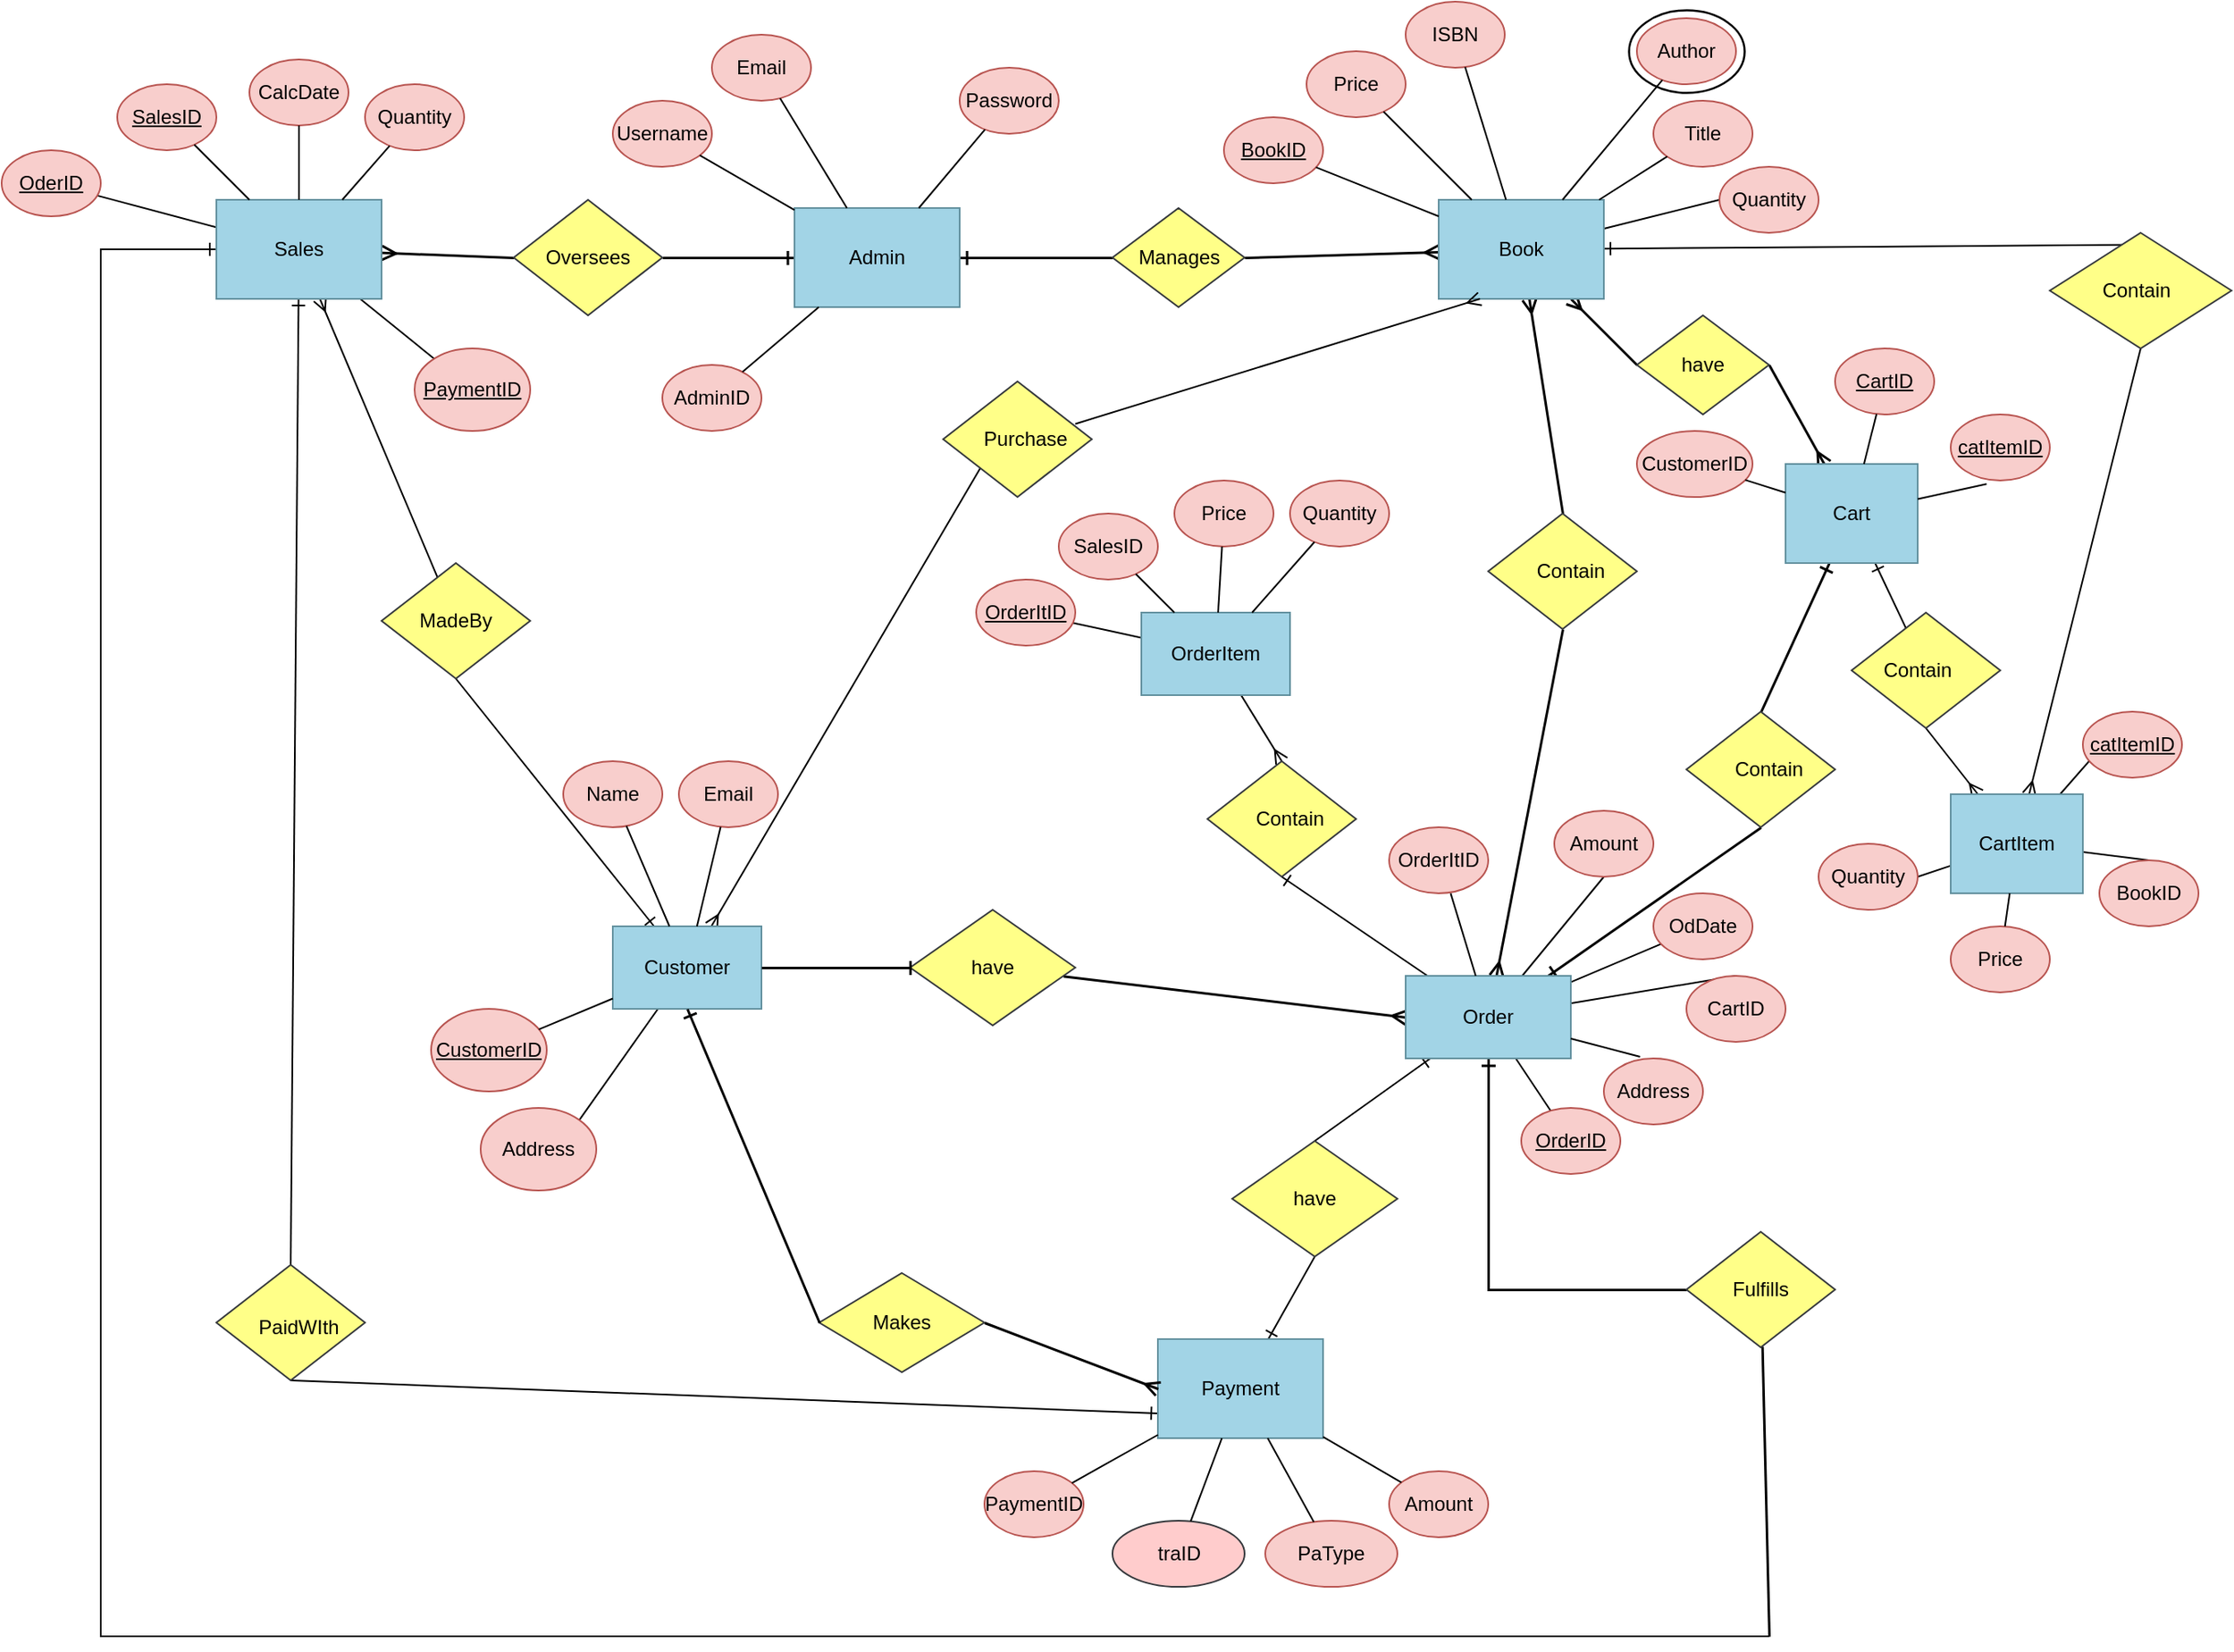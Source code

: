 <mxfile version="26.0.5">
  <diagram name="Page-1" id="VzPi_mZF306RNUpzEbAS">
    <mxGraphModel dx="1235" dy="746" grid="1" gridSize="10" guides="1" tooltips="1" connect="1" arrows="1" fold="1" page="0" pageScale="1" pageWidth="980" pageHeight="1390" math="0" shadow="0">
      <root>
        <mxCell id="0" />
        <mxCell id="1" parent="0" />
        <mxCell id="8l0DwlecuzsKciULGluX-1" style="rounded=0;orthogonalLoop=1;jettySize=auto;html=1;endArrow=ERone;endFill=0;strokeWidth=1.5;exitX=1;exitY=0.5;exitDx=0;exitDy=0;" parent="1" source="8l0DwlecuzsKciULGluX-96" target="8l0DwlecuzsKciULGluX-4" edge="1">
          <mxGeometry relative="1" as="geometry" />
        </mxCell>
        <mxCell id="8l0DwlecuzsKciULGluX-3" style="rounded=0;orthogonalLoop=1;jettySize=auto;html=1;endArrow=ERone;endFill=0;strokeWidth=1.5;" parent="1" source="8l0DwlecuzsKciULGluX-13" target="8l0DwlecuzsKciULGluX-4" edge="1">
          <mxGeometry relative="1" as="geometry" />
        </mxCell>
        <mxCell id="8l0DwlecuzsKciULGluX-4" value="Admin" style="rounded=0;whiteSpace=wrap;html=1;fillColor=#a2d4e6;strokeColor=#63919f;" parent="1" vertex="1">
          <mxGeometry x="520" y="285" width="100" height="60" as="geometry" />
        </mxCell>
        <mxCell id="8l0DwlecuzsKciULGluX-5" value="AdminID" style="ellipse;whiteSpace=wrap;html=1;fillColor=#f8cecc;strokeColor=#b85450;" parent="1" vertex="1">
          <mxGeometry x="440" y="380" width="60" height="40" as="geometry" />
        </mxCell>
        <mxCell id="8l0DwlecuzsKciULGluX-6" style="endArrow=none;endFill=0;" parent="1" source="8l0DwlecuzsKciULGluX-4" target="8l0DwlecuzsKciULGluX-5" edge="1">
          <mxGeometry relative="1" as="geometry" />
        </mxCell>
        <mxCell id="8l0DwlecuzsKciULGluX-7" value="Username" style="ellipse;whiteSpace=wrap;html=1;fillColor=#f8cecc;strokeColor=#b85450;" parent="1" vertex="1">
          <mxGeometry x="410" y="220" width="60" height="40" as="geometry" />
        </mxCell>
        <mxCell id="8l0DwlecuzsKciULGluX-8" style="endArrow=none;endFill=0;" parent="1" source="8l0DwlecuzsKciULGluX-4" target="8l0DwlecuzsKciULGluX-7" edge="1">
          <mxGeometry relative="1" as="geometry" />
        </mxCell>
        <mxCell id="8l0DwlecuzsKciULGluX-9" value="Email" style="ellipse;whiteSpace=wrap;html=1;fillColor=#f8cecc;strokeColor=#b85450;" parent="1" vertex="1">
          <mxGeometry x="470" y="180" width="60" height="40" as="geometry" />
        </mxCell>
        <mxCell id="8l0DwlecuzsKciULGluX-10" style="endArrow=none;endFill=0;" parent="1" source="8l0DwlecuzsKciULGluX-4" target="8l0DwlecuzsKciULGluX-9" edge="1">
          <mxGeometry relative="1" as="geometry" />
        </mxCell>
        <mxCell id="8l0DwlecuzsKciULGluX-11" value="Password" style="ellipse;whiteSpace=wrap;html=1;fillColor=#f8cecc;strokeColor=#b85450;" parent="1" vertex="1">
          <mxGeometry x="620" y="200" width="60" height="40" as="geometry" />
        </mxCell>
        <mxCell id="8l0DwlecuzsKciULGluX-12" style="endArrow=none;endFill=0;" parent="1" source="8l0DwlecuzsKciULGluX-4" target="8l0DwlecuzsKciULGluX-11" edge="1">
          <mxGeometry relative="1" as="geometry" />
        </mxCell>
        <mxCell id="8l0DwlecuzsKciULGluX-13" value="Manages" style="rhombus;whiteSpace=wrap;html=1;fillColor=#ffff88;strokeColor=#36393d;" parent="1" vertex="1">
          <mxGeometry x="712.5" y="285" width="80" height="60" as="geometry" />
        </mxCell>
        <mxCell id="8l0DwlecuzsKciULGluX-14" style="rounded=0;orthogonalLoop=1;jettySize=auto;html=1;endArrow=ERmany;endFill=0;exitX=0;exitY=0.5;exitDx=0;exitDy=0;strokeWidth=1.5;" parent="1" source="8l0DwlecuzsKciULGluX-68" target="8l0DwlecuzsKciULGluX-20" edge="1">
          <mxGeometry relative="1" as="geometry" />
        </mxCell>
        <mxCell id="8l0DwlecuzsKciULGluX-16" style="rounded=0;orthogonalLoop=1;jettySize=auto;html=1;endArrow=ERmany;endFill=0;exitX=0.5;exitY=0;exitDx=0;exitDy=0;strokeWidth=1.5;" parent="1" source="8l0DwlecuzsKciULGluX-114" target="8l0DwlecuzsKciULGluX-20" edge="1">
          <mxGeometry relative="1" as="geometry" />
        </mxCell>
        <mxCell id="8l0DwlecuzsKciULGluX-17" style="rounded=0;orthogonalLoop=1;jettySize=auto;html=1;endArrow=ERmany;endFill=0;exitX=1;exitY=0.5;exitDx=0;exitDy=0;strokeWidth=1.5;" parent="1" source="8l0DwlecuzsKciULGluX-13" target="8l0DwlecuzsKciULGluX-20" edge="1">
          <mxGeometry relative="1" as="geometry" />
        </mxCell>
        <mxCell id="8l0DwlecuzsKciULGluX-18" style="rounded=0;orthogonalLoop=1;jettySize=auto;html=1;entryX=0;entryY=0.5;entryDx=0;entryDy=0;endArrow=none;endFill=0;" parent="1" source="8l0DwlecuzsKciULGluX-20" target="8l0DwlecuzsKciULGluX-159" edge="1">
          <mxGeometry relative="1" as="geometry" />
        </mxCell>
        <mxCell id="8l0DwlecuzsKciULGluX-19" style="rounded=0;orthogonalLoop=1;jettySize=auto;html=1;endArrow=ERone;endFill=0;exitX=0.527;exitY=0.103;exitDx=0;exitDy=0;exitPerimeter=0;" parent="1" source="8l0DwlecuzsKciULGluX-162" target="8l0DwlecuzsKciULGluX-20" edge="1">
          <mxGeometry relative="1" as="geometry">
            <mxPoint x="1330" y="290" as="sourcePoint" />
          </mxGeometry>
        </mxCell>
        <mxCell id="8l0DwlecuzsKciULGluX-20" value="Book" style="rounded=0;whiteSpace=wrap;html=1;fillColor=#a2d4e6;strokeColor=#63919f;" parent="1" vertex="1">
          <mxGeometry x="910" y="280" width="100" height="60" as="geometry" />
        </mxCell>
        <mxCell id="8l0DwlecuzsKciULGluX-21" value="&lt;u&gt;BookID&lt;/u&gt;" style="ellipse;whiteSpace=wrap;html=1;fillColor=#f8cecc;strokeColor=#b85450;" parent="1" vertex="1">
          <mxGeometry x="780" y="230" width="60" height="40" as="geometry" />
        </mxCell>
        <mxCell id="8l0DwlecuzsKciULGluX-22" style="endArrow=none;endFill=0;" parent="1" source="8l0DwlecuzsKciULGluX-20" target="8l0DwlecuzsKciULGluX-21" edge="1">
          <mxGeometry relative="1" as="geometry" />
        </mxCell>
        <mxCell id="8l0DwlecuzsKciULGluX-23" value="Title" style="ellipse;whiteSpace=wrap;html=1;fillColor=#f8cecc;strokeColor=#b85450;" parent="1" vertex="1">
          <mxGeometry x="1040" y="220" width="60" height="40" as="geometry" />
        </mxCell>
        <mxCell id="8l0DwlecuzsKciULGluX-24" style="endArrow=none;endFill=0;" parent="1" source="8l0DwlecuzsKciULGluX-20" target="8l0DwlecuzsKciULGluX-23" edge="1">
          <mxGeometry relative="1" as="geometry" />
        </mxCell>
        <mxCell id="8l0DwlecuzsKciULGluX-25" value="ISBN" style="ellipse;whiteSpace=wrap;html=1;fillColor=#f8cecc;strokeColor=#b85450;" parent="1" vertex="1">
          <mxGeometry x="890" y="160" width="60" height="40" as="geometry" />
        </mxCell>
        <mxCell id="8l0DwlecuzsKciULGluX-26" style="endArrow=none;endFill=0;" parent="1" source="8l0DwlecuzsKciULGluX-20" target="8l0DwlecuzsKciULGluX-25" edge="1">
          <mxGeometry relative="1" as="geometry" />
        </mxCell>
        <mxCell id="8l0DwlecuzsKciULGluX-27" value="Price" style="ellipse;whiteSpace=wrap;html=1;fillColor=#f8cecc;strokeColor=#b85450;" parent="1" vertex="1">
          <mxGeometry x="830" y="190" width="60" height="40" as="geometry" />
        </mxCell>
        <mxCell id="8l0DwlecuzsKciULGluX-28" style="endArrow=none;endFill=0;" parent="1" source="8l0DwlecuzsKciULGluX-20" target="8l0DwlecuzsKciULGluX-27" edge="1">
          <mxGeometry relative="1" as="geometry" />
        </mxCell>
        <mxCell id="8l0DwlecuzsKciULGluX-29" value="Author" style="ellipse;whiteSpace=wrap;html=1;fillColor=#f8cecc;strokeColor=#b85450;" parent="1" vertex="1">
          <mxGeometry x="1030" y="170" width="60" height="40" as="geometry" />
        </mxCell>
        <mxCell id="8l0DwlecuzsKciULGluX-30" style="endArrow=none;endFill=0;" parent="1" source="8l0DwlecuzsKciULGluX-20" target="8l0DwlecuzsKciULGluX-29" edge="1">
          <mxGeometry relative="1" as="geometry" />
        </mxCell>
        <mxCell id="8l0DwlecuzsKciULGluX-31" style="rounded=0;orthogonalLoop=1;jettySize=auto;html=1;endArrow=ERone;endFill=0;" parent="1" target="8l0DwlecuzsKciULGluX-33" edge="1">
          <mxGeometry relative="1" as="geometry">
            <mxPoint x="835" y="920" as="sourcePoint" />
          </mxGeometry>
        </mxCell>
        <mxCell id="8l0DwlecuzsKciULGluX-32" style="rounded=0;orthogonalLoop=1;jettySize=auto;html=1;entryX=0;entryY=0.75;entryDx=0;entryDy=0;endArrow=ERone;endFill=0;exitX=0.5;exitY=1;exitDx=0;exitDy=0;" parent="1" source="8l0DwlecuzsKciULGluX-121" target="8l0DwlecuzsKciULGluX-33" edge="1">
          <mxGeometry relative="1" as="geometry">
            <mxPoint x="730" y="1010" as="targetPoint" />
          </mxGeometry>
        </mxCell>
        <mxCell id="8l0DwlecuzsKciULGluX-33" value="Payment" style="rounded=0;whiteSpace=wrap;html=1;fillColor=#a2d4e6;strokeColor=#63919f;" parent="1" vertex="1">
          <mxGeometry x="740" y="970" width="100" height="60" as="geometry" />
        </mxCell>
        <mxCell id="8l0DwlecuzsKciULGluX-34" value="PaymentID" style="ellipse;whiteSpace=wrap;html=1;fillColor=#f8cecc;strokeColor=#b85450;" parent="1" vertex="1">
          <mxGeometry x="635" y="1050" width="60" height="40" as="geometry" />
        </mxCell>
        <mxCell id="8l0DwlecuzsKciULGluX-35" style="endArrow=none;endFill=0;" parent="1" source="8l0DwlecuzsKciULGluX-33" target="8l0DwlecuzsKciULGluX-34" edge="1">
          <mxGeometry relative="1" as="geometry" />
        </mxCell>
        <mxCell id="8l0DwlecuzsKciULGluX-36" value="Amount" style="ellipse;whiteSpace=wrap;html=1;fillColor=#f8cecc;strokeColor=#b85450;" parent="1" vertex="1">
          <mxGeometry x="880" y="1050" width="60" height="40" as="geometry" />
        </mxCell>
        <mxCell id="8l0DwlecuzsKciULGluX-37" style="endArrow=none;endFill=0;" parent="1" source="8l0DwlecuzsKciULGluX-33" target="8l0DwlecuzsKciULGluX-36" edge="1">
          <mxGeometry relative="1" as="geometry" />
        </mxCell>
        <mxCell id="8l0DwlecuzsKciULGluX-38" value="PaType" style="ellipse;whiteSpace=wrap;html=1;fillColor=#f8cecc;strokeColor=#b85450;" parent="1" vertex="1">
          <mxGeometry x="805" y="1080" width="80" height="40" as="geometry" />
        </mxCell>
        <mxCell id="8l0DwlecuzsKciULGluX-39" style="endArrow=none;endFill=0;" parent="1" source="8l0DwlecuzsKciULGluX-33" target="8l0DwlecuzsKciULGluX-38" edge="1">
          <mxGeometry relative="1" as="geometry" />
        </mxCell>
        <mxCell id="8l0DwlecuzsKciULGluX-40" value="traID" style="ellipse;whiteSpace=wrap;html=1;fillColor=#ffcccc;strokeColor=#36393d;" parent="1" vertex="1">
          <mxGeometry x="712.5" y="1080" width="80" height="40" as="geometry" />
        </mxCell>
        <mxCell id="8l0DwlecuzsKciULGluX-41" style="endArrow=none;endFill=0;" parent="1" source="8l0DwlecuzsKciULGluX-33" target="8l0DwlecuzsKciULGluX-40" edge="1">
          <mxGeometry relative="1" as="geometry" />
        </mxCell>
        <mxCell id="8l0DwlecuzsKciULGluX-42" style="rounded=0;orthogonalLoop=1;jettySize=auto;html=1;entryX=1;entryY=0;entryDx=0;entryDy=0;endArrow=none;endFill=0;" parent="1" source="8l0DwlecuzsKciULGluX-45" target="8l0DwlecuzsKciULGluX-111" edge="1">
          <mxGeometry relative="1" as="geometry" />
        </mxCell>
        <mxCell id="8l0DwlecuzsKciULGluX-43" style="rounded=0;orthogonalLoop=1;jettySize=auto;html=1;endArrow=ERmany;endFill=0;exitX=0;exitY=1;exitDx=0;exitDy=0;" parent="1" source="8l0DwlecuzsKciULGluX-116" target="8l0DwlecuzsKciULGluX-45" edge="1">
          <mxGeometry relative="1" as="geometry">
            <mxPoint x="490" y="610" as="sourcePoint" />
          </mxGeometry>
        </mxCell>
        <mxCell id="8l0DwlecuzsKciULGluX-44" style="rounded=0;orthogonalLoop=1;jettySize=auto;html=1;endArrow=ERone;endFill=0;exitX=0.5;exitY=1;exitDx=0;exitDy=0;" parent="1" source="8l0DwlecuzsKciULGluX-119" target="8l0DwlecuzsKciULGluX-45" edge="1">
          <mxGeometry relative="1" as="geometry">
            <mxPoint x="300" y="650" as="sourcePoint" />
          </mxGeometry>
        </mxCell>
        <mxCell id="8l0DwlecuzsKciULGluX-45" value="Customer" style="rounded=0;whiteSpace=wrap;html=1;fillColor=#a2d4e6;strokeColor=#63919f;" parent="1" vertex="1">
          <mxGeometry x="410" y="720" width="90" height="50" as="geometry" />
        </mxCell>
        <mxCell id="8l0DwlecuzsKciULGluX-46" value="&lt;u&gt;CustomerID&lt;/u&gt;" style="ellipse;whiteSpace=wrap;html=1;fillColor=#f8cecc;strokeColor=#b85450;" parent="1" vertex="1">
          <mxGeometry x="300" y="770" width="70" height="50" as="geometry" />
        </mxCell>
        <mxCell id="8l0DwlecuzsKciULGluX-47" style="endArrow=none;endFill=0;" parent="1" source="8l0DwlecuzsKciULGluX-45" target="8l0DwlecuzsKciULGluX-46" edge="1">
          <mxGeometry relative="1" as="geometry" />
        </mxCell>
        <mxCell id="8l0DwlecuzsKciULGluX-48" value="Name" style="ellipse;whiteSpace=wrap;html=1;fillColor=#f8cecc;strokeColor=#b85450;" parent="1" vertex="1">
          <mxGeometry x="380" y="620" width="60" height="40" as="geometry" />
        </mxCell>
        <mxCell id="8l0DwlecuzsKciULGluX-49" style="endArrow=none;endFill=0;" parent="1" source="8l0DwlecuzsKciULGluX-45" target="8l0DwlecuzsKciULGluX-48" edge="1">
          <mxGeometry relative="1" as="geometry" />
        </mxCell>
        <mxCell id="8l0DwlecuzsKciULGluX-50" value="Email" style="ellipse;whiteSpace=wrap;html=1;fillColor=#f8cecc;strokeColor=#b85450;" parent="1" vertex="1">
          <mxGeometry x="450" y="620" width="60" height="40" as="geometry" />
        </mxCell>
        <mxCell id="8l0DwlecuzsKciULGluX-51" style="endArrow=none;endFill=0;" parent="1" source="8l0DwlecuzsKciULGluX-45" target="8l0DwlecuzsKciULGluX-50" edge="1">
          <mxGeometry relative="1" as="geometry" />
        </mxCell>
        <mxCell id="8l0DwlecuzsKciULGluX-52" style="rounded=0;orthogonalLoop=1;jettySize=auto;html=1;entryX=0;entryY=0.5;entryDx=0;entryDy=0;endArrow=ERmany;endFill=0;strokeWidth=1.5;" parent="1" source="8l0DwlecuzsKciULGluX-53" target="8l0DwlecuzsKciULGluX-78" edge="1">
          <mxGeometry relative="1" as="geometry">
            <mxPoint x="820" y="745" as="targetPoint" />
          </mxGeometry>
        </mxCell>
        <mxCell id="8l0DwlecuzsKciULGluX-53" value="" style="rhombus;whiteSpace=wrap;html=1;fillColor=#ffff88;strokeColor=#36393d;" parent="1" vertex="1">
          <mxGeometry x="590" y="710" width="100" height="70" as="geometry" />
        </mxCell>
        <mxCell id="8l0DwlecuzsKciULGluX-54" value="have" style="text;html=1;align=center;verticalAlign=middle;whiteSpace=wrap;rounded=0;" parent="1" vertex="1">
          <mxGeometry x="610" y="730" width="60" height="30" as="geometry" />
        </mxCell>
        <mxCell id="8l0DwlecuzsKciULGluX-55" value="" style="endArrow=baseDash;html=1;rounded=0;entryX=0;entryY=0.5;entryDx=0;entryDy=0;endFill=0;strokeWidth=1.5;" parent="1" target="8l0DwlecuzsKciULGluX-53" edge="1">
          <mxGeometry width="50" height="50" relative="1" as="geometry">
            <mxPoint x="500" y="745" as="sourcePoint" />
            <mxPoint x="590" y="610" as="targetPoint" />
          </mxGeometry>
        </mxCell>
        <mxCell id="8l0DwlecuzsKciULGluX-56" value="" style="rhombus;whiteSpace=wrap;html=1;fillColor=#ffff88;strokeColor=#36393d;" parent="1" vertex="1">
          <mxGeometry x="535" y="930" width="100" height="60" as="geometry" />
        </mxCell>
        <mxCell id="8l0DwlecuzsKciULGluX-57" value="Makes" style="text;html=1;align=center;verticalAlign=middle;whiteSpace=wrap;rounded=0;" parent="1" vertex="1">
          <mxGeometry x="555" y="945" width="60" height="30" as="geometry" />
        </mxCell>
        <mxCell id="8l0DwlecuzsKciULGluX-58" value="" style="endArrow=ERmany;html=1;rounded=0;entryX=0;entryY=0.5;entryDx=0;entryDy=0;exitX=1;exitY=0.5;exitDx=0;exitDy=0;endFill=0;strokeWidth=1.5;" parent="1" source="8l0DwlecuzsKciULGluX-56" target="8l0DwlecuzsKciULGluX-33" edge="1">
          <mxGeometry width="50" height="50" relative="1" as="geometry">
            <mxPoint x="690" y="920" as="sourcePoint" />
            <mxPoint x="740" y="870" as="targetPoint" />
          </mxGeometry>
        </mxCell>
        <mxCell id="8l0DwlecuzsKciULGluX-59" value="" style="endArrow=ERone;html=1;rounded=0;exitX=0;exitY=0.5;exitDx=0;exitDy=0;entryX=0.5;entryY=1;entryDx=0;entryDy=0;endFill=0;strokeWidth=1.5;" parent="1" source="8l0DwlecuzsKciULGluX-56" target="8l0DwlecuzsKciULGluX-45" edge="1">
          <mxGeometry width="50" height="50" relative="1" as="geometry">
            <mxPoint x="740" y="870" as="sourcePoint" />
            <mxPoint x="690" y="920" as="targetPoint" />
          </mxGeometry>
        </mxCell>
        <mxCell id="8l0DwlecuzsKciULGluX-60" style="rounded=0;orthogonalLoop=1;jettySize=auto;html=1;curved=1;strokeColor=default;endArrow=ERmany;endFill=0;exitX=1;exitY=0.5;exitDx=0;exitDy=0;strokeWidth=1.5;" parent="1" source="8l0DwlecuzsKciULGluX-68" target="8l0DwlecuzsKciULGluX-63" edge="1">
          <mxGeometry relative="1" as="geometry" />
        </mxCell>
        <mxCell id="8l0DwlecuzsKciULGluX-61" style="rounded=0;orthogonalLoop=1;jettySize=auto;html=1;endArrow=ERone;endFill=0;strokeWidth=1.5;exitX=0.5;exitY=0;exitDx=0;exitDy=0;" parent="1" source="8l0DwlecuzsKciULGluX-127" target="8l0DwlecuzsKciULGluX-63" edge="1">
          <mxGeometry relative="1" as="geometry" />
        </mxCell>
        <mxCell id="8l0DwlecuzsKciULGluX-62" style="rounded=0;orthogonalLoop=1;jettySize=auto;html=1;endArrow=ERone;endFill=0;" parent="1" source="8l0DwlecuzsKciULGluX-138" target="8l0DwlecuzsKciULGluX-63" edge="1">
          <mxGeometry relative="1" as="geometry" />
        </mxCell>
        <mxCell id="8l0DwlecuzsKciULGluX-63" value="Cart" style="rounded=0;whiteSpace=wrap;html=1;fillColor=#a2d4e6;strokeColor=#63919f;" parent="1" vertex="1">
          <mxGeometry x="1120" y="440" width="80" height="60" as="geometry" />
        </mxCell>
        <mxCell id="8l0DwlecuzsKciULGluX-64" value="&lt;u&gt;CartID&lt;/u&gt;" style="ellipse;whiteSpace=wrap;html=1;fillColor=#f8cecc;strokeColor=#b85450;" parent="1" vertex="1">
          <mxGeometry x="1150" y="370" width="60" height="40" as="geometry" />
        </mxCell>
        <mxCell id="8l0DwlecuzsKciULGluX-65" style="endArrow=none;endFill=0;" parent="1" source="8l0DwlecuzsKciULGluX-63" target="8l0DwlecuzsKciULGluX-64" edge="1">
          <mxGeometry relative="1" as="geometry" />
        </mxCell>
        <mxCell id="8l0DwlecuzsKciULGluX-66" value="CustomerID" style="ellipse;whiteSpace=wrap;html=1;fillColor=#f8cecc;strokeColor=#b85450;" parent="1" vertex="1">
          <mxGeometry x="1030" y="420" width="70" height="40" as="geometry" />
        </mxCell>
        <mxCell id="8l0DwlecuzsKciULGluX-67" style="endArrow=none;endFill=0;" parent="1" source="8l0DwlecuzsKciULGluX-63" target="8l0DwlecuzsKciULGluX-66" edge="1">
          <mxGeometry relative="1" as="geometry" />
        </mxCell>
        <mxCell id="8l0DwlecuzsKciULGluX-68" value="have" style="rhombus;whiteSpace=wrap;html=1;fillColor=#ffff88;strokeColor=#36393d;" parent="1" vertex="1">
          <mxGeometry x="1030" y="350" width="80" height="60" as="geometry" />
        </mxCell>
        <mxCell id="8l0DwlecuzsKciULGluX-69" style="rounded=0;orthogonalLoop=1;jettySize=auto;html=1;endArrow=none;endFill=0;" parent="1" source="8l0DwlecuzsKciULGluX-78" target="8l0DwlecuzsKciULGluX-82" edge="1">
          <mxGeometry relative="1" as="geometry" />
        </mxCell>
        <mxCell id="8l0DwlecuzsKciULGluX-70" style="rounded=0;orthogonalLoop=1;jettySize=auto;html=1;endArrow=none;endFill=0;" parent="1" source="8l0DwlecuzsKciULGluX-78" target="8l0DwlecuzsKciULGluX-81" edge="1">
          <mxGeometry relative="1" as="geometry" />
        </mxCell>
        <mxCell id="8l0DwlecuzsKciULGluX-71" style="rounded=0;orthogonalLoop=1;jettySize=auto;html=1;entryX=0.5;entryY=0;entryDx=0;entryDy=0;endArrow=none;endFill=0;" parent="1" source="8l0DwlecuzsKciULGluX-78" target="8l0DwlecuzsKciULGluX-109" edge="1">
          <mxGeometry relative="1" as="geometry" />
        </mxCell>
        <mxCell id="8l0DwlecuzsKciULGluX-72" style="rounded=0;orthogonalLoop=1;jettySize=auto;html=1;entryX=0.5;entryY=1;entryDx=0;entryDy=0;endArrow=none;endFill=0;" parent="1" source="8l0DwlecuzsKciULGluX-78" target="8l0DwlecuzsKciULGluX-79" edge="1">
          <mxGeometry relative="1" as="geometry">
            <mxPoint x="850" y="640" as="targetPoint" />
          </mxGeometry>
        </mxCell>
        <mxCell id="8l0DwlecuzsKciULGluX-73" style="rounded=0;orthogonalLoop=1;jettySize=auto;html=1;endArrow=ERone;endFill=0;exitX=0.5;exitY=0;exitDx=0;exitDy=0;" parent="1" source="8l0DwlecuzsKciULGluX-112" target="8l0DwlecuzsKciULGluX-78" edge="1">
          <mxGeometry relative="1" as="geometry" />
        </mxCell>
        <mxCell id="8l0DwlecuzsKciULGluX-74" style="rounded=0;orthogonalLoop=1;jettySize=auto;html=1;endArrow=ERmany;endFill=0;exitX=0.5;exitY=1;exitDx=0;exitDy=0;strokeWidth=1.5;" parent="1" source="8l0DwlecuzsKciULGluX-114" target="8l0DwlecuzsKciULGluX-78" edge="1">
          <mxGeometry relative="1" as="geometry" />
        </mxCell>
        <mxCell id="8l0DwlecuzsKciULGluX-75" style="edgeStyle=orthogonalEdgeStyle;rounded=0;orthogonalLoop=1;jettySize=auto;html=1;endArrow=ERone;endFill=0;strokeWidth=1.5;" parent="1" source="8l0DwlecuzsKciULGluX-124" target="8l0DwlecuzsKciULGluX-78" edge="1">
          <mxGeometry relative="1" as="geometry" />
        </mxCell>
        <mxCell id="8l0DwlecuzsKciULGluX-76" style="rounded=0;orthogonalLoop=1;jettySize=auto;html=1;endArrow=ERone;endFill=0;strokeWidth=1.5;exitX=0.5;exitY=1;exitDx=0;exitDy=0;" parent="1" source="8l0DwlecuzsKciULGluX-127" target="8l0DwlecuzsKciULGluX-78" edge="1">
          <mxGeometry relative="1" as="geometry" />
        </mxCell>
        <mxCell id="8l0DwlecuzsKciULGluX-77" style="rounded=0;orthogonalLoop=1;jettySize=auto;html=1;entryX=0.5;entryY=1;entryDx=0;entryDy=0;endArrow=ERone;endFill=0;" parent="1" source="8l0DwlecuzsKciULGluX-78" target="8l0DwlecuzsKciULGluX-155" edge="1">
          <mxGeometry relative="1" as="geometry">
            <mxPoint x="840" y="680" as="targetPoint" />
          </mxGeometry>
        </mxCell>
        <mxCell id="8l0DwlecuzsKciULGluX-78" value="Order" style="rounded=0;whiteSpace=wrap;html=1;fillColor=#a2d4e6;strokeColor=#63919f;" parent="1" vertex="1">
          <mxGeometry x="890" y="750" width="100" height="50" as="geometry" />
        </mxCell>
        <mxCell id="8l0DwlecuzsKciULGluX-79" value="Amount" style="ellipse;whiteSpace=wrap;html=1;fillColor=#f8cecc;strokeColor=#b85450;" parent="1" vertex="1">
          <mxGeometry x="980" y="650" width="60" height="40" as="geometry" />
        </mxCell>
        <mxCell id="8l0DwlecuzsKciULGluX-80" value="Address" style="ellipse;whiteSpace=wrap;html=1;fillColor=#f8cecc;strokeColor=#b85450;" parent="1" vertex="1">
          <mxGeometry x="1010" y="800" width="60" height="40" as="geometry" />
        </mxCell>
        <mxCell id="8l0DwlecuzsKciULGluX-81" value="OdDate" style="ellipse;whiteSpace=wrap;html=1;fillColor=#f8cecc;strokeColor=#b85450;" parent="1" vertex="1">
          <mxGeometry x="1040" y="700" width="60" height="40" as="geometry" />
        </mxCell>
        <mxCell id="8l0DwlecuzsKciULGluX-82" value="&lt;u&gt;OrderID&lt;/u&gt;" style="ellipse;whiteSpace=wrap;html=1;fillColor=#f8cecc;strokeColor=#b85450;" parent="1" vertex="1">
          <mxGeometry x="960" y="830" width="60" height="40" as="geometry" />
        </mxCell>
        <mxCell id="8l0DwlecuzsKciULGluX-83" style="rounded=0;orthogonalLoop=1;jettySize=auto;html=1;endArrow=ERmany;endFill=0;strokeWidth=1.5;exitX=0;exitY=0.5;exitDx=0;exitDy=0;" parent="1" source="8l0DwlecuzsKciULGluX-96" target="8l0DwlecuzsKciULGluX-89" edge="1">
          <mxGeometry relative="1" as="geometry" />
        </mxCell>
        <mxCell id="8l0DwlecuzsKciULGluX-84" style="rounded=0;orthogonalLoop=1;jettySize=auto;html=1;endArrow=ERmany;endFill=0;" parent="1" source="8l0DwlecuzsKciULGluX-119" target="8l0DwlecuzsKciULGluX-89" edge="1">
          <mxGeometry relative="1" as="geometry" />
        </mxCell>
        <mxCell id="8l0DwlecuzsKciULGluX-85" style="rounded=0;orthogonalLoop=1;jettySize=auto;html=1;endArrow=ERone;endFill=0;exitX=0.5;exitY=0;exitDx=0;exitDy=0;" parent="1" source="8l0DwlecuzsKciULGluX-121" target="8l0DwlecuzsKciULGluX-89" edge="1">
          <mxGeometry relative="1" as="geometry" />
        </mxCell>
        <mxCell id="8l0DwlecuzsKciULGluX-86" style="edgeStyle=orthogonalEdgeStyle;rounded=0;orthogonalLoop=1;jettySize=auto;html=1;endArrow=ERone;endFill=0;" parent="1" target="8l0DwlecuzsKciULGluX-89" edge="1">
          <mxGeometry relative="1" as="geometry">
            <mxPoint x="110" y="1150" as="sourcePoint" />
            <Array as="points">
              <mxPoint x="110" y="1150" />
              <mxPoint x="100" y="1150" />
              <mxPoint x="100" y="310" />
            </Array>
          </mxGeometry>
        </mxCell>
        <mxCell id="8l0DwlecuzsKciULGluX-87" style="rounded=0;orthogonalLoop=1;jettySize=auto;html=1;endArrow=none;endFill=0;" parent="1" source="8l0DwlecuzsKciULGluX-89" target="8l0DwlecuzsKciULGluX-130" edge="1">
          <mxGeometry relative="1" as="geometry" />
        </mxCell>
        <mxCell id="8l0DwlecuzsKciULGluX-88" style="rounded=0;orthogonalLoop=1;jettySize=auto;html=1;endArrow=none;endFill=0;" parent="1" source="8l0DwlecuzsKciULGluX-89" target="8l0DwlecuzsKciULGluX-131" edge="1">
          <mxGeometry relative="1" as="geometry" />
        </mxCell>
        <mxCell id="8l0DwlecuzsKciULGluX-89" value="Sales" style="rounded=0;whiteSpace=wrap;html=1;fillColor=#a2d4e6;strokeColor=#63919f;" parent="1" vertex="1">
          <mxGeometry x="170" y="280" width="100" height="60" as="geometry" />
        </mxCell>
        <mxCell id="8l0DwlecuzsKciULGluX-90" value="&lt;u&gt;SalesID&lt;/u&gt;" style="ellipse;whiteSpace=wrap;html=1;fillColor=#f8cecc;strokeColor=#b85450;" parent="1" vertex="1">
          <mxGeometry x="110" y="210" width="60" height="40" as="geometry" />
        </mxCell>
        <mxCell id="8l0DwlecuzsKciULGluX-91" style="endArrow=none;endFill=0;" parent="1" source="8l0DwlecuzsKciULGluX-89" target="8l0DwlecuzsKciULGluX-90" edge="1">
          <mxGeometry relative="1" as="geometry" />
        </mxCell>
        <mxCell id="8l0DwlecuzsKciULGluX-92" value="Quantity" style="ellipse;whiteSpace=wrap;html=1;fillColor=#f8cecc;strokeColor=#b85450;" parent="1" vertex="1">
          <mxGeometry x="260" y="210" width="60" height="40" as="geometry" />
        </mxCell>
        <mxCell id="8l0DwlecuzsKciULGluX-93" style="endArrow=none;endFill=0;" parent="1" source="8l0DwlecuzsKciULGluX-89" target="8l0DwlecuzsKciULGluX-92" edge="1">
          <mxGeometry relative="1" as="geometry" />
        </mxCell>
        <mxCell id="8l0DwlecuzsKciULGluX-94" value="CalcDate" style="ellipse;whiteSpace=wrap;html=1;fillColor=#f8cecc;strokeColor=#b85450;" parent="1" vertex="1">
          <mxGeometry x="190" y="195" width="60" height="40" as="geometry" />
        </mxCell>
        <mxCell id="8l0DwlecuzsKciULGluX-95" style="endArrow=none;endFill=0;" parent="1" source="8l0DwlecuzsKciULGluX-89" target="8l0DwlecuzsKciULGluX-94" edge="1">
          <mxGeometry relative="1" as="geometry" />
        </mxCell>
        <mxCell id="8l0DwlecuzsKciULGluX-96" value="" style="rhombus;whiteSpace=wrap;html=1;fillColor=#ffff88;strokeColor=#36393d;" parent="1" vertex="1">
          <mxGeometry x="350" y="280" width="90" height="70" as="geometry" />
        </mxCell>
        <mxCell id="8l0DwlecuzsKciULGluX-97" value="Oversees" style="text;html=1;align=center;verticalAlign=middle;whiteSpace=wrap;rounded=0;" parent="1" vertex="1">
          <mxGeometry x="365" y="300" width="60" height="30" as="geometry" />
        </mxCell>
        <mxCell id="8l0DwlecuzsKciULGluX-109" value="CartID" style="ellipse;whiteSpace=wrap;html=1;fillColor=#f8cecc;strokeColor=#b85450;" parent="1" vertex="1">
          <mxGeometry x="1060" y="750" width="60" height="40" as="geometry" />
        </mxCell>
        <mxCell id="8l0DwlecuzsKciULGluX-110" style="rounded=0;orthogonalLoop=1;jettySize=auto;html=1;entryX=0.365;entryY=-0.026;entryDx=0;entryDy=0;entryPerimeter=0;endArrow=none;endFill=0;" parent="1" source="8l0DwlecuzsKciULGluX-78" target="8l0DwlecuzsKciULGluX-80" edge="1">
          <mxGeometry relative="1" as="geometry" />
        </mxCell>
        <mxCell id="8l0DwlecuzsKciULGluX-111" value="Address" style="ellipse;whiteSpace=wrap;html=1;fillColor=#f8cecc;strokeColor=#b85450;" parent="1" vertex="1">
          <mxGeometry x="330" y="830" width="70" height="50" as="geometry" />
        </mxCell>
        <mxCell id="8l0DwlecuzsKciULGluX-112" value="" style="rhombus;whiteSpace=wrap;html=1;fillColor=#ffff88;strokeColor=#36393d;" parent="1" vertex="1">
          <mxGeometry x="785" y="850" width="100" height="70" as="geometry" />
        </mxCell>
        <mxCell id="8l0DwlecuzsKciULGluX-113" value="have" style="text;html=1;align=center;verticalAlign=middle;whiteSpace=wrap;rounded=0;" parent="1" vertex="1">
          <mxGeometry x="805" y="870" width="60" height="30" as="geometry" />
        </mxCell>
        <mxCell id="8l0DwlecuzsKciULGluX-114" value="" style="rhombus;whiteSpace=wrap;html=1;fillColor=#ffff88;strokeColor=#36393d;" parent="1" vertex="1">
          <mxGeometry x="940" y="470" width="90" height="70" as="geometry" />
        </mxCell>
        <mxCell id="8l0DwlecuzsKciULGluX-115" value="Contain" style="text;html=1;align=center;verticalAlign=middle;whiteSpace=wrap;rounded=0;" parent="1" vertex="1">
          <mxGeometry x="960" y="490" width="60" height="30" as="geometry" />
        </mxCell>
        <mxCell id="8l0DwlecuzsKciULGluX-116" value="" style="rhombus;whiteSpace=wrap;html=1;fillColor=#ffff88;strokeColor=#36393d;" parent="1" vertex="1">
          <mxGeometry x="610" y="390" width="90" height="70" as="geometry" />
        </mxCell>
        <mxCell id="8l0DwlecuzsKciULGluX-117" style="rounded=0;orthogonalLoop=1;jettySize=auto;html=1;entryX=0.25;entryY=1;entryDx=0;entryDy=0;endArrow=ERmany;endFill=0;" parent="1" source="8l0DwlecuzsKciULGluX-118" target="8l0DwlecuzsKciULGluX-20" edge="1">
          <mxGeometry relative="1" as="geometry" />
        </mxCell>
        <mxCell id="8l0DwlecuzsKciULGluX-118" value="Purchase" style="text;html=1;align=center;verticalAlign=middle;whiteSpace=wrap;rounded=0;" parent="1" vertex="1">
          <mxGeometry x="630" y="410" width="60" height="30" as="geometry" />
        </mxCell>
        <mxCell id="8l0DwlecuzsKciULGluX-119" value="" style="rhombus;whiteSpace=wrap;html=1;fillColor=#ffff88;strokeColor=#36393d;" parent="1" vertex="1">
          <mxGeometry x="270" y="500" width="90" height="70" as="geometry" />
        </mxCell>
        <mxCell id="8l0DwlecuzsKciULGluX-120" value="MadeBy" style="text;html=1;align=center;verticalAlign=middle;whiteSpace=wrap;rounded=0;" parent="1" vertex="1">
          <mxGeometry x="285" y="520" width="60" height="30" as="geometry" />
        </mxCell>
        <mxCell id="8l0DwlecuzsKciULGluX-121" value="" style="rhombus;whiteSpace=wrap;html=1;fillColor=#ffff88;strokeColor=#36393d;" parent="1" vertex="1">
          <mxGeometry x="170" y="925" width="90" height="70" as="geometry" />
        </mxCell>
        <mxCell id="8l0DwlecuzsKciULGluX-122" value="PaidWIth" style="text;html=1;align=center;verticalAlign=middle;whiteSpace=wrap;rounded=0;" parent="1" vertex="1">
          <mxGeometry x="190" y="945" width="60" height="35" as="geometry" />
        </mxCell>
        <mxCell id="8l0DwlecuzsKciULGluX-123" style="rounded=0;orthogonalLoop=1;jettySize=auto;html=1;endArrow=none;endFill=0;strokeWidth=1.5;" parent="1" source="8l0DwlecuzsKciULGluX-124" edge="1">
          <mxGeometry relative="1" as="geometry">
            <mxPoint x="1110" y="1150" as="targetPoint" />
          </mxGeometry>
        </mxCell>
        <mxCell id="8l0DwlecuzsKciULGluX-124" value="" style="rhombus;whiteSpace=wrap;html=1;fillColor=#ffff88;strokeColor=#36393d;" parent="1" vertex="1">
          <mxGeometry x="1060" y="905" width="90" height="70" as="geometry" />
        </mxCell>
        <mxCell id="8l0DwlecuzsKciULGluX-125" value="Fulfills" style="text;html=1;align=center;verticalAlign=middle;whiteSpace=wrap;rounded=0;" parent="1" vertex="1">
          <mxGeometry x="1075" y="925" width="60" height="30" as="geometry" />
        </mxCell>
        <mxCell id="8l0DwlecuzsKciULGluX-126" value="" style="endArrow=none;html=1;rounded=0;" parent="1" edge="1">
          <mxGeometry width="50" height="50" relative="1" as="geometry">
            <mxPoint x="100" y="1150" as="sourcePoint" />
            <mxPoint x="1110" y="1150" as="targetPoint" />
          </mxGeometry>
        </mxCell>
        <mxCell id="8l0DwlecuzsKciULGluX-127" value="" style="rhombus;whiteSpace=wrap;html=1;fillColor=#ffff88;strokeColor=#36393d;" parent="1" vertex="1">
          <mxGeometry x="1060" y="590" width="90" height="70" as="geometry" />
        </mxCell>
        <mxCell id="8l0DwlecuzsKciULGluX-128" value="Contain" style="text;html=1;align=center;verticalAlign=middle;whiteSpace=wrap;rounded=0;" parent="1" vertex="1">
          <mxGeometry x="1080" y="610" width="60" height="30" as="geometry" />
        </mxCell>
        <mxCell id="8l0DwlecuzsKciULGluX-129" value="" style="ellipse;whiteSpace=wrap;html=1;fillColor=none;strokeWidth=1.25;" parent="1" vertex="1">
          <mxGeometry x="1025" y="165" width="70" height="50" as="geometry" />
        </mxCell>
        <mxCell id="8l0DwlecuzsKciULGluX-130" value="&lt;u&gt;OderID&lt;/u&gt;" style="ellipse;whiteSpace=wrap;html=1;fillColor=#f8cecc;strokeColor=#b85450;" parent="1" vertex="1">
          <mxGeometry x="40" y="250" width="60" height="40" as="geometry" />
        </mxCell>
        <mxCell id="8l0DwlecuzsKciULGluX-131" value="&lt;u&gt;PaymentID&lt;/u&gt;" style="ellipse;whiteSpace=wrap;html=1;fillColor=#f8cecc;strokeColor=#b85450;" parent="1" vertex="1">
          <mxGeometry x="290" y="370" width="70" height="50" as="geometry" />
        </mxCell>
        <mxCell id="8l0DwlecuzsKciULGluX-132" style="rounded=0;orthogonalLoop=1;jettySize=auto;html=1;endArrow=ERmany;endFill=0;exitX=0.5;exitY=1;exitDx=0;exitDy=0;" parent="1" source="8l0DwlecuzsKciULGluX-138" target="8l0DwlecuzsKciULGluX-137" edge="1">
          <mxGeometry relative="1" as="geometry" />
        </mxCell>
        <mxCell id="8l0DwlecuzsKciULGluX-133" style="rounded=0;orthogonalLoop=1;jettySize=auto;html=1;entryX=1;entryY=0.5;entryDx=0;entryDy=0;endArrow=none;endFill=0;" parent="1" source="8l0DwlecuzsKciULGluX-137" target="8l0DwlecuzsKciULGluX-140" edge="1">
          <mxGeometry relative="1" as="geometry" />
        </mxCell>
        <mxCell id="8l0DwlecuzsKciULGluX-134" style="rounded=0;orthogonalLoop=1;jettySize=auto;html=1;entryX=0.5;entryY=0;entryDx=0;entryDy=0;endArrow=none;endFill=0;" parent="1" source="8l0DwlecuzsKciULGluX-137" target="8l0DwlecuzsKciULGluX-142" edge="1">
          <mxGeometry relative="1" as="geometry" />
        </mxCell>
        <mxCell id="8l0DwlecuzsKciULGluX-135" style="rounded=0;orthogonalLoop=1;jettySize=auto;html=1;entryX=0.5;entryY=0;entryDx=0;entryDy=0;endArrow=none;endFill=0;" parent="1" source="8l0DwlecuzsKciULGluX-137" target="8l0DwlecuzsKciULGluX-143" edge="1">
          <mxGeometry relative="1" as="geometry" />
        </mxCell>
        <mxCell id="8l0DwlecuzsKciULGluX-136" style="rounded=0;orthogonalLoop=1;jettySize=auto;html=1;endArrow=ERmany;endFill=0;exitX=0.5;exitY=1;exitDx=0;exitDy=0;" parent="1" source="8l0DwlecuzsKciULGluX-162" target="8l0DwlecuzsKciULGluX-137" edge="1">
          <mxGeometry relative="1" as="geometry" />
        </mxCell>
        <mxCell id="8l0DwlecuzsKciULGluX-137" value="CartItem" style="rounded=0;whiteSpace=wrap;html=1;fillColor=#a2d4e6;strokeColor=#63919f;" parent="1" vertex="1">
          <mxGeometry x="1220" y="640" width="80" height="60" as="geometry" />
        </mxCell>
        <mxCell id="8l0DwlecuzsKciULGluX-138" value="" style="rhombus;whiteSpace=wrap;html=1;fillColor=#ffff88;strokeColor=#36393d;" parent="1" vertex="1">
          <mxGeometry x="1160" y="530" width="90" height="70" as="geometry" />
        </mxCell>
        <mxCell id="8l0DwlecuzsKciULGluX-139" value="Contain" style="text;html=1;align=center;verticalAlign=middle;whiteSpace=wrap;rounded=0;" parent="1" vertex="1">
          <mxGeometry x="1170" y="550" width="60" height="30" as="geometry" />
        </mxCell>
        <mxCell id="8l0DwlecuzsKciULGluX-140" value="Quantity" style="ellipse;whiteSpace=wrap;html=1;fillColor=#f8cecc;strokeColor=#b85450;" parent="1" vertex="1">
          <mxGeometry x="1140" y="670" width="60" height="40" as="geometry" />
        </mxCell>
        <mxCell id="8l0DwlecuzsKciULGluX-141" value="Price" style="ellipse;whiteSpace=wrap;html=1;fillColor=#f8cecc;strokeColor=#b85450;" parent="1" vertex="1">
          <mxGeometry x="1220" y="720" width="60" height="40" as="geometry" />
        </mxCell>
        <mxCell id="8l0DwlecuzsKciULGluX-142" value="BookID" style="ellipse;whiteSpace=wrap;html=1;fillColor=#f8cecc;strokeColor=#b85450;" parent="1" vertex="1">
          <mxGeometry x="1310" y="680" width="60" height="40" as="geometry" />
        </mxCell>
        <mxCell id="8l0DwlecuzsKciULGluX-143" value="&lt;u&gt;catItemID&lt;/u&gt;" style="ellipse;whiteSpace=wrap;html=1;fillColor=#f8cecc;strokeColor=#b85450;" parent="1" vertex="1">
          <mxGeometry x="1300" y="590" width="60" height="40" as="geometry" />
        </mxCell>
        <mxCell id="8l0DwlecuzsKciULGluX-144" style="rounded=0;orthogonalLoop=1;jettySize=auto;html=1;endArrow=none;endFill=0;" parent="1" source="8l0DwlecuzsKciULGluX-137" target="8l0DwlecuzsKciULGluX-141" edge="1">
          <mxGeometry relative="1" as="geometry" />
        </mxCell>
        <mxCell id="8l0DwlecuzsKciULGluX-145" style="rounded=0;orthogonalLoop=1;jettySize=auto;html=1;endArrow=none;endFill=0;" parent="1" source="8l0DwlecuzsKciULGluX-147" target="8l0DwlecuzsKciULGluX-154" edge="1">
          <mxGeometry relative="1" as="geometry" />
        </mxCell>
        <mxCell id="8l0DwlecuzsKciULGluX-146" style="rounded=0;orthogonalLoop=1;jettySize=auto;html=1;entryX=0.5;entryY=0;entryDx=0;entryDy=0;endArrow=ERmany;endFill=0;" parent="1" source="8l0DwlecuzsKciULGluX-147" target="8l0DwlecuzsKciULGluX-155" edge="1">
          <mxGeometry relative="1" as="geometry" />
        </mxCell>
        <mxCell id="8l0DwlecuzsKciULGluX-147" value="OrderItem" style="rounded=0;whiteSpace=wrap;html=1;fillColor=#a2d4e6;strokeColor=#63919f;" parent="1" vertex="1">
          <mxGeometry x="730" y="530" width="90" height="50" as="geometry" />
        </mxCell>
        <mxCell id="8l0DwlecuzsKciULGluX-148" value="SalesID" style="ellipse;whiteSpace=wrap;html=1;fillColor=#f8cecc;strokeColor=#b85450;" parent="1" vertex="1">
          <mxGeometry x="680" y="470" width="60" height="40" as="geometry" />
        </mxCell>
        <mxCell id="8l0DwlecuzsKciULGluX-149" style="endArrow=none;endFill=0;" parent="1" source="8l0DwlecuzsKciULGluX-147" target="8l0DwlecuzsKciULGluX-148" edge="1">
          <mxGeometry relative="1" as="geometry" />
        </mxCell>
        <mxCell id="8l0DwlecuzsKciULGluX-150" value="Quantity" style="ellipse;whiteSpace=wrap;html=1;fillColor=#f8cecc;strokeColor=#b85450;" parent="1" vertex="1">
          <mxGeometry x="820" y="450" width="60" height="40" as="geometry" />
        </mxCell>
        <mxCell id="8l0DwlecuzsKciULGluX-151" style="endArrow=none;endFill=0;" parent="1" source="8l0DwlecuzsKciULGluX-147" target="8l0DwlecuzsKciULGluX-150" edge="1">
          <mxGeometry relative="1" as="geometry" />
        </mxCell>
        <mxCell id="8l0DwlecuzsKciULGluX-152" value="Price" style="ellipse;whiteSpace=wrap;html=1;fillColor=#f8cecc;strokeColor=#b85450;" parent="1" vertex="1">
          <mxGeometry x="750" y="450" width="60" height="40" as="geometry" />
        </mxCell>
        <mxCell id="8l0DwlecuzsKciULGluX-153" style="endArrow=none;endFill=0;" parent="1" source="8l0DwlecuzsKciULGluX-147" target="8l0DwlecuzsKciULGluX-152" edge="1">
          <mxGeometry relative="1" as="geometry" />
        </mxCell>
        <mxCell id="8l0DwlecuzsKciULGluX-154" value="&lt;u&gt;OrderItID&lt;/u&gt;" style="ellipse;whiteSpace=wrap;html=1;fillColor=#f8cecc;strokeColor=#b85450;" parent="1" vertex="1">
          <mxGeometry x="630" y="510" width="60" height="40" as="geometry" />
        </mxCell>
        <mxCell id="8l0DwlecuzsKciULGluX-155" value="" style="rhombus;whiteSpace=wrap;html=1;fillColor=#ffff88;strokeColor=#36393d;" parent="1" vertex="1">
          <mxGeometry x="770" y="620" width="90" height="70" as="geometry" />
        </mxCell>
        <mxCell id="8l0DwlecuzsKciULGluX-156" value="Contain" style="text;html=1;align=center;verticalAlign=middle;whiteSpace=wrap;rounded=0;" parent="1" vertex="1">
          <mxGeometry x="790" y="640" width="60" height="30" as="geometry" />
        </mxCell>
        <mxCell id="8l0DwlecuzsKciULGluX-157" value="&lt;u&gt;catItemID&lt;/u&gt;" style="ellipse;whiteSpace=wrap;html=1;fillColor=#f8cecc;strokeColor=#b85450;" parent="1" vertex="1">
          <mxGeometry x="1220" y="410" width="60" height="40" as="geometry" />
        </mxCell>
        <mxCell id="8l0DwlecuzsKciULGluX-158" style="rounded=0;orthogonalLoop=1;jettySize=auto;html=1;entryX=0.362;entryY=1.054;entryDx=0;entryDy=0;entryPerimeter=0;endArrow=none;endFill=0;" parent="1" source="8l0DwlecuzsKciULGluX-63" target="8l0DwlecuzsKciULGluX-157" edge="1">
          <mxGeometry relative="1" as="geometry" />
        </mxCell>
        <mxCell id="8l0DwlecuzsKciULGluX-159" value="Quantity" style="ellipse;whiteSpace=wrap;html=1;fillColor=#f8cecc;strokeColor=#b85450;" parent="1" vertex="1">
          <mxGeometry x="1080" y="260" width="60" height="40" as="geometry" />
        </mxCell>
        <mxCell id="8l0DwlecuzsKciULGluX-160" value="OrderItID" style="ellipse;whiteSpace=wrap;html=1;fillColor=#f8cecc;strokeColor=#b85450;" parent="1" vertex="1">
          <mxGeometry x="880" y="660" width="60" height="40" as="geometry" />
        </mxCell>
        <mxCell id="8l0DwlecuzsKciULGluX-161" style="rounded=0;orthogonalLoop=1;jettySize=auto;html=1;entryX=0.621;entryY=1.002;entryDx=0;entryDy=0;entryPerimeter=0;endArrow=none;endFill=0;" parent="1" source="8l0DwlecuzsKciULGluX-78" target="8l0DwlecuzsKciULGluX-160" edge="1">
          <mxGeometry relative="1" as="geometry" />
        </mxCell>
        <mxCell id="8l0DwlecuzsKciULGluX-162" value="" style="rhombus;whiteSpace=wrap;html=1;fillColor=#ffff88;strokeColor=#36393d;" parent="1" vertex="1">
          <mxGeometry x="1280" y="300" width="110" height="70" as="geometry" />
        </mxCell>
        <mxCell id="8l0DwlecuzsKciULGluX-163" value="Contain" style="text;html=1;align=center;verticalAlign=middle;whiteSpace=wrap;rounded=0;fillColor=none;strokeColor=none;glass=0;gradientColor=none;" parent="1" vertex="1">
          <mxGeometry x="1280" y="320" width="105" height="30" as="geometry" />
        </mxCell>
      </root>
    </mxGraphModel>
  </diagram>
</mxfile>
